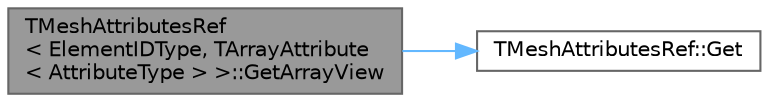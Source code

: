 digraph "TMeshAttributesRef&lt; ElementIDType, TArrayAttribute&lt; AttributeType &gt; &gt;::GetArrayView"
{
 // INTERACTIVE_SVG=YES
 // LATEX_PDF_SIZE
  bgcolor="transparent";
  edge [fontname=Helvetica,fontsize=10,labelfontname=Helvetica,labelfontsize=10];
  node [fontname=Helvetica,fontsize=10,shape=box,height=0.2,width=0.4];
  rankdir="LR";
  Node1 [id="Node000001",label="TMeshAttributesRef\l\< ElementIDType, TArrayAttribute\l\< AttributeType \> \>::GetArrayView",height=0.2,width=0.4,color="gray40", fillcolor="grey60", style="filled", fontcolor="black",tooltip=" "];
  Node1 -> Node2 [id="edge1_Node000001_Node000002",color="steelblue1",style="solid",tooltip=" "];
  Node2 [id="Node000002",label="TMeshAttributesRef::Get",height=0.2,width=0.4,color="grey40", fillcolor="white", style="filled",URL="$d8/dd7/classTMeshAttributesRef.html#a85f1b2bdeb16187da1b8b2220553294f",tooltip="Get the element with the given ID and channel."];
}

